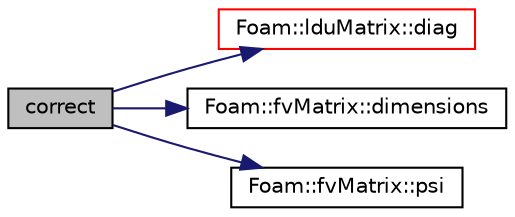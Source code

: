 digraph "correct"
{
  bgcolor="transparent";
  edge [fontname="Helvetica",fontsize="10",labelfontname="Helvetica",labelfontsize="10"];
  node [fontname="Helvetica",fontsize="10",shape=record];
  rankdir="LR";
  Node1 [label="correct",height=0.2,width=0.4,color="black", fillcolor="grey75", style="filled", fontcolor="black"];
  Node1 -> Node2 [color="midnightblue",fontsize="10",style="solid",fontname="Helvetica"];
  Node2 [label="Foam::lduMatrix::diag",height=0.2,width=0.4,color="red",URL="$a01306.html#a9140aaa9630c2cba2fe28369a649f2f0"];
  Node1 -> Node3 [color="midnightblue",fontsize="10",style="solid",fontname="Helvetica"];
  Node3 [label="Foam::fvMatrix::dimensions",height=0.2,width=0.4,color="black",URL="$a00888.html#a05cb9bdb503035d8ab9d5971af03deb1"];
  Node1 -> Node4 [color="midnightblue",fontsize="10",style="solid",fontname="Helvetica"];
  Node4 [label="Foam::fvMatrix::psi",height=0.2,width=0.4,color="black",URL="$a00888.html#a57bd59e9c54833774641fd197eb3964a"];
}
